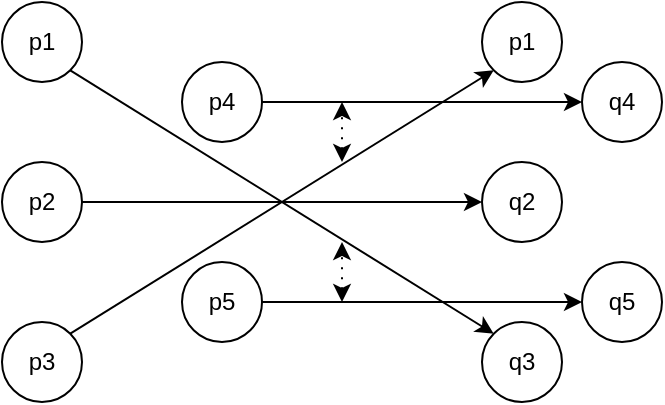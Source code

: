 <mxfile version="14.7.0" type="device"><diagram id="-7thAbELPp-rdjORzJxQ" name="Page-1"><mxGraphModel dx="1178" dy="658" grid="1" gridSize="10" guides="1" tooltips="1" connect="1" arrows="1" fold="1" page="1" pageScale="1" pageWidth="1169" pageHeight="550" math="0" shadow="0"><root><mxCell id="0"/><mxCell id="1" parent="0"/><mxCell id="ArX_gH8T95jejD7rWFBm-3" style="edgeStyle=orthogonalEdgeStyle;rounded=0;orthogonalLoop=1;jettySize=auto;html=1;entryX=0;entryY=0.5;entryDx=0;entryDy=0;" edge="1" parent="1" source="w6Mglpcdqtm18XpmLwrX-9" target="ArX_gH8T95jejD7rWFBm-1"><mxGeometry relative="1" as="geometry"/></mxCell><mxCell id="w6Mglpcdqtm18XpmLwrX-9" value="p2" style="ellipse;whiteSpace=wrap;html=1;aspect=fixed;" parent="1" vertex="1"><mxGeometry x="520" y="440" width="40" height="40" as="geometry"/></mxCell><mxCell id="ArX_gH8T95jejD7rWFBm-1" value="q2" style="ellipse;whiteSpace=wrap;html=1;aspect=fixed;" vertex="1" parent="1"><mxGeometry x="760" y="440" width="40" height="40" as="geometry"/></mxCell><mxCell id="ArX_gH8T95jejD7rWFBm-4" value="p1" style="ellipse;whiteSpace=wrap;html=1;aspect=fixed;" vertex="1" parent="1"><mxGeometry x="520" y="360" width="40" height="40" as="geometry"/></mxCell><mxCell id="ArX_gH8T95jejD7rWFBm-5" value="p3" style="ellipse;whiteSpace=wrap;html=1;aspect=fixed;" vertex="1" parent="1"><mxGeometry x="520" y="520" width="40" height="40" as="geometry"/></mxCell><mxCell id="ArX_gH8T95jejD7rWFBm-6" value="q3" style="ellipse;whiteSpace=wrap;html=1;aspect=fixed;" vertex="1" parent="1"><mxGeometry x="760" y="520" width="40" height="40" as="geometry"/></mxCell><mxCell id="ArX_gH8T95jejD7rWFBm-7" value="p1" style="ellipse;whiteSpace=wrap;html=1;aspect=fixed;" vertex="1" parent="1"><mxGeometry x="760" y="360" width="40" height="40" as="geometry"/></mxCell><mxCell id="ArX_gH8T95jejD7rWFBm-8" value="" style="endArrow=classic;html=1;exitX=1;exitY=1;exitDx=0;exitDy=0;entryX=0;entryY=0;entryDx=0;entryDy=0;" edge="1" parent="1" source="ArX_gH8T95jejD7rWFBm-4" target="ArX_gH8T95jejD7rWFBm-6"><mxGeometry width="50" height="50" relative="1" as="geometry"><mxPoint x="600" y="540" as="sourcePoint"/><mxPoint x="650" y="490" as="targetPoint"/></mxGeometry></mxCell><mxCell id="ArX_gH8T95jejD7rWFBm-9" value="" style="endArrow=classic;html=1;exitX=1;exitY=0;exitDx=0;exitDy=0;entryX=0;entryY=1;entryDx=0;entryDy=0;" edge="1" parent="1" source="ArX_gH8T95jejD7rWFBm-5" target="ArX_gH8T95jejD7rWFBm-7"><mxGeometry width="50" height="50" relative="1" as="geometry"><mxPoint x="564.142" y="404.142" as="sourcePoint"/><mxPoint x="775.858" y="535.858" as="targetPoint"/></mxGeometry></mxCell><mxCell id="ArX_gH8T95jejD7rWFBm-10" style="edgeStyle=orthogonalEdgeStyle;rounded=0;orthogonalLoop=1;jettySize=auto;html=1;entryX=0;entryY=0.5;entryDx=0;entryDy=0;" edge="1" parent="1" source="ArX_gH8T95jejD7rWFBm-11" target="ArX_gH8T95jejD7rWFBm-12"><mxGeometry relative="1" as="geometry"/></mxCell><mxCell id="ArX_gH8T95jejD7rWFBm-11" value="p5" style="ellipse;whiteSpace=wrap;html=1;aspect=fixed;" vertex="1" parent="1"><mxGeometry x="610" y="490" width="40" height="40" as="geometry"/></mxCell><mxCell id="ArX_gH8T95jejD7rWFBm-12" value="q5" style="ellipse;whiteSpace=wrap;html=1;aspect=fixed;" vertex="1" parent="1"><mxGeometry x="810" y="490" width="40" height="40" as="geometry"/></mxCell><mxCell id="ArX_gH8T95jejD7rWFBm-13" style="edgeStyle=orthogonalEdgeStyle;rounded=0;orthogonalLoop=1;jettySize=auto;html=1;entryX=0;entryY=0.5;entryDx=0;entryDy=0;" edge="1" parent="1" source="ArX_gH8T95jejD7rWFBm-14" target="ArX_gH8T95jejD7rWFBm-15"><mxGeometry relative="1" as="geometry"/></mxCell><mxCell id="ArX_gH8T95jejD7rWFBm-14" value="p4" style="ellipse;whiteSpace=wrap;html=1;aspect=fixed;" vertex="1" parent="1"><mxGeometry x="610" y="390" width="40" height="40" as="geometry"/></mxCell><mxCell id="ArX_gH8T95jejD7rWFBm-15" value="q4" style="ellipse;whiteSpace=wrap;html=1;aspect=fixed;" vertex="1" parent="1"><mxGeometry x="810" y="390" width="40" height="40" as="geometry"/></mxCell><mxCell id="ArX_gH8T95jejD7rWFBm-16" value="" style="endArrow=classic;startArrow=classic;html=1;dashed=1;dashPattern=1 4;" edge="1" parent="1"><mxGeometry width="50" height="50" relative="1" as="geometry"><mxPoint x="690" y="510" as="sourcePoint"/><mxPoint x="690" y="480" as="targetPoint"/></mxGeometry></mxCell><mxCell id="ArX_gH8T95jejD7rWFBm-17" value="" style="endArrow=classic;startArrow=classic;html=1;dashed=1;dashPattern=1 4;" edge="1" parent="1"><mxGeometry width="50" height="50" relative="1" as="geometry"><mxPoint x="690" y="440" as="sourcePoint"/><mxPoint x="690" y="410" as="targetPoint"/></mxGeometry></mxCell></root></mxGraphModel></diagram></mxfile>